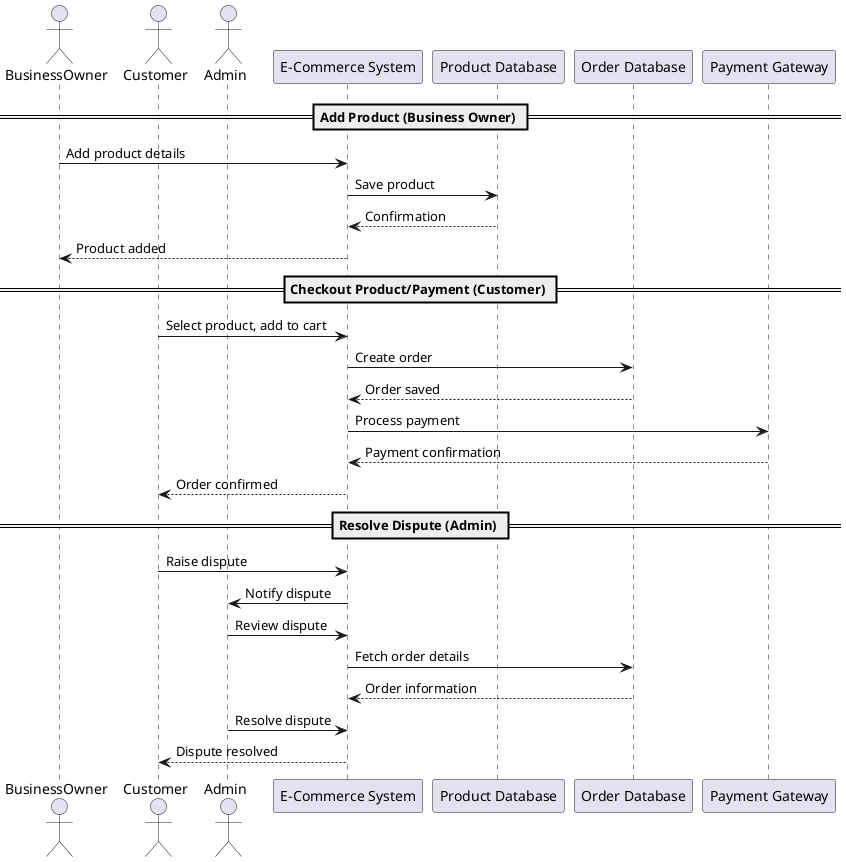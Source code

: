 @startuml

actor BusinessOwner
actor Customer
actor Admin

participant "E-Commerce System" as System
participant "Product Database" as ProductDB
participant "Order Database" as OrderDB
participant "Payment Gateway" as PaymentGW

== Add Product (Business Owner) ==
BusinessOwner -> System : Add product details
System -> ProductDB : Save product
ProductDB --> System : Confirmation
System --> BusinessOwner : Product added

== Checkout Product/Payment (Customer) ==
Customer -> System : Select product, add to cart
System -> OrderDB : Create order
OrderDB --> System : Order saved
System -> PaymentGW : Process payment
PaymentGW --> System : Payment confirmation
System --> Customer : Order confirmed

== Resolve Dispute (Admin) ==
Customer -> System : Raise dispute
System -> Admin : Notify dispute
Admin -> System : Review dispute
System -> OrderDB : Fetch order details
OrderDB --> System : Order information
Admin -> System : Resolve dispute
System --> Customer : Dispute resolved

@enduml
